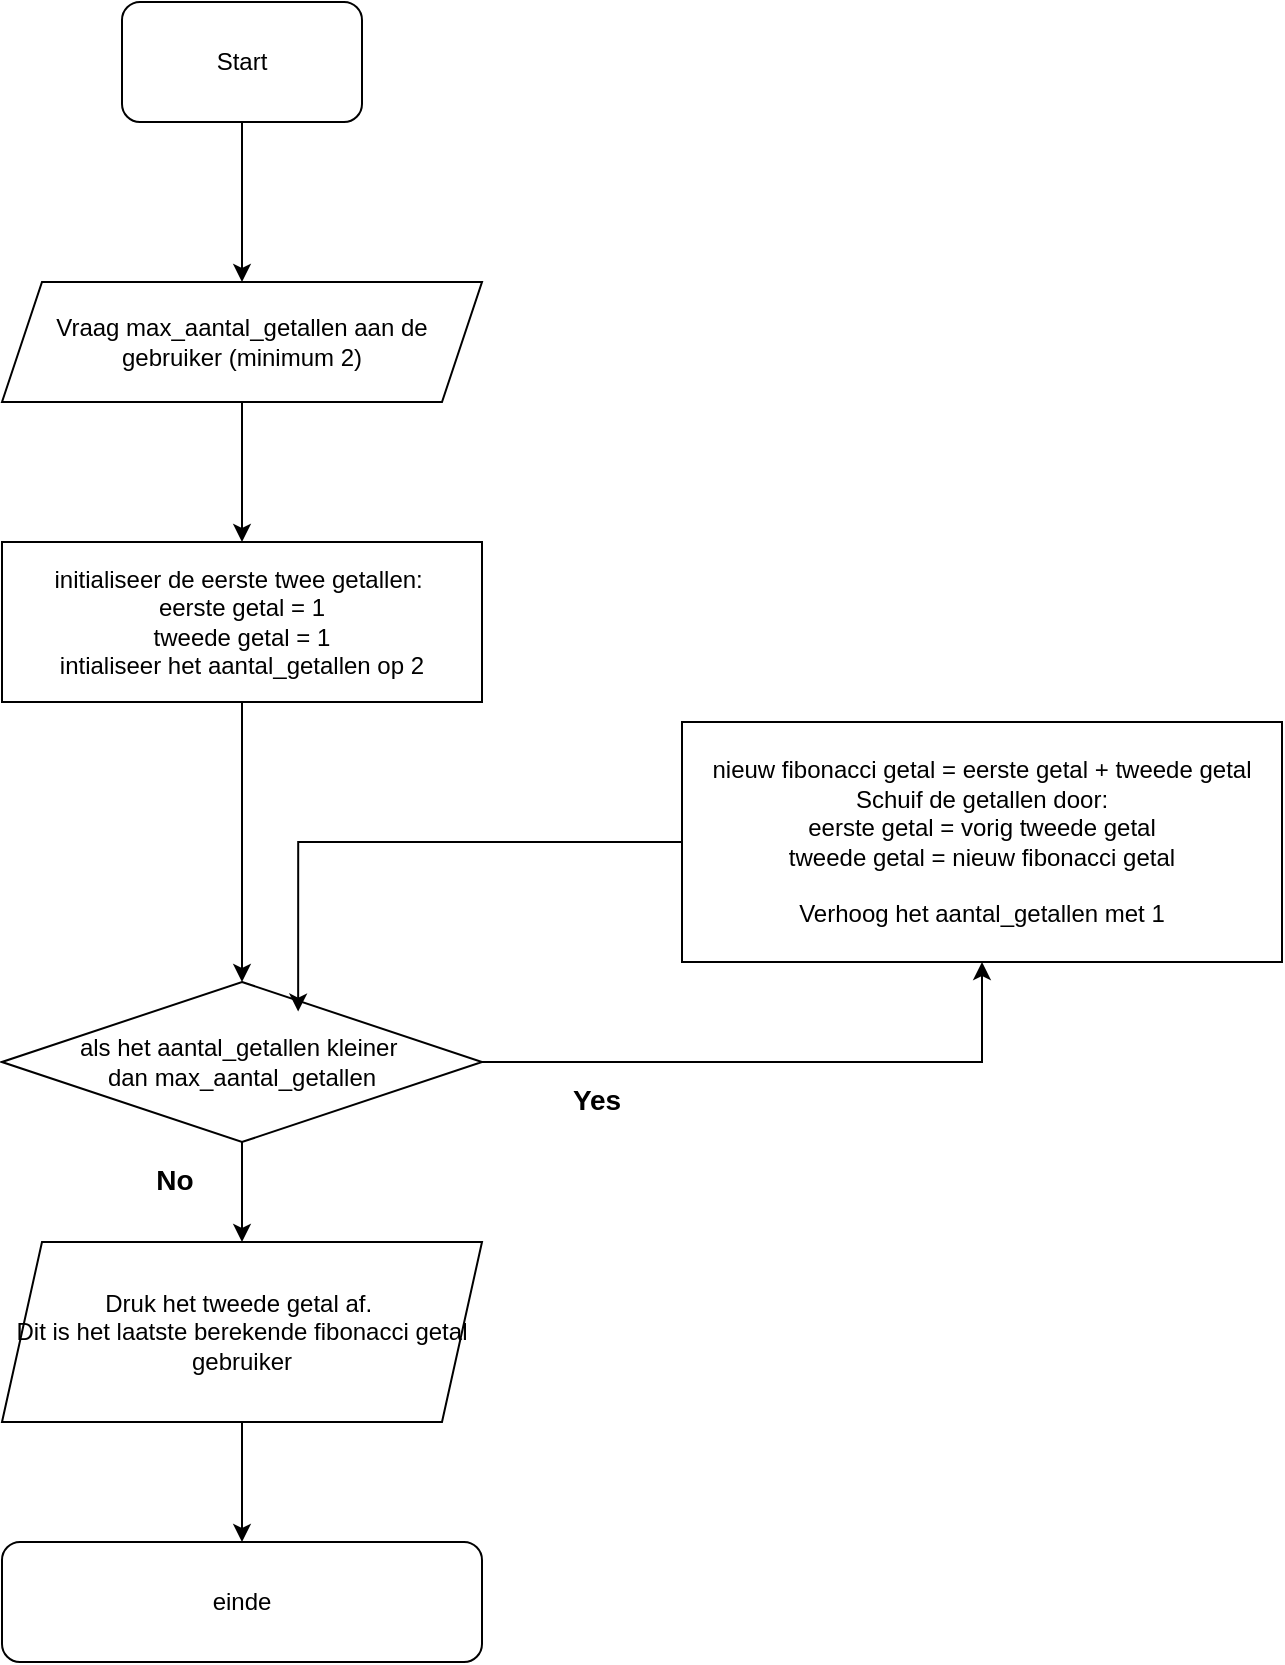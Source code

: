 <mxfile version="24.8.6">
  <diagram name="Page-1" id="wzXBaks2tttUDE-rddll">
    <mxGraphModel dx="1326" dy="1768" grid="1" gridSize="10" guides="1" tooltips="1" connect="1" arrows="1" fold="1" page="1" pageScale="1" pageWidth="850" pageHeight="1100" math="0" shadow="0">
      <root>
        <mxCell id="0" />
        <mxCell id="1" parent="0" />
        <mxCell id="lVM0PGsEVYaV1nGACYPw-10" value="" style="edgeStyle=orthogonalEdgeStyle;rounded=0;orthogonalLoop=1;jettySize=auto;html=1;" parent="1" source="lVM0PGsEVYaV1nGACYPw-1" target="lVM0PGsEVYaV1nGACYPw-2" edge="1">
          <mxGeometry relative="1" as="geometry" />
        </mxCell>
        <mxCell id="lVM0PGsEVYaV1nGACYPw-1" value="Start" style="rounded=1;whiteSpace=wrap;html=1;" parent="1" vertex="1">
          <mxGeometry x="240" y="-970" width="120" height="60" as="geometry" />
        </mxCell>
        <mxCell id="lVM0PGsEVYaV1nGACYPw-11" style="edgeStyle=orthogonalEdgeStyle;rounded=0;orthogonalLoop=1;jettySize=auto;html=1;entryX=0.5;entryY=0;entryDx=0;entryDy=0;" parent="1" source="lVM0PGsEVYaV1nGACYPw-2" target="lVM0PGsEVYaV1nGACYPw-3" edge="1">
          <mxGeometry relative="1" as="geometry" />
        </mxCell>
        <mxCell id="lVM0PGsEVYaV1nGACYPw-2" value="Vraag max_aantal_getallen aan de gebruiker (minimum 2)" style="shape=parallelogram;perimeter=parallelogramPerimeter;whiteSpace=wrap;html=1;fixedSize=1;" parent="1" vertex="1">
          <mxGeometry x="180" y="-830" width="240" height="60" as="geometry" />
        </mxCell>
        <mxCell id="lVM0PGsEVYaV1nGACYPw-15" value="" style="edgeStyle=orthogonalEdgeStyle;rounded=0;orthogonalLoop=1;jettySize=auto;html=1;" parent="1" source="lVM0PGsEVYaV1nGACYPw-4" target="lVM0PGsEVYaV1nGACYPw-12" edge="1">
          <mxGeometry relative="1" as="geometry" />
        </mxCell>
        <mxCell id="lVM0PGsEVYaV1nGACYPw-4" value="als het aantal_getallen kleiner&amp;nbsp;&lt;div&gt;dan&lt;span style=&quot;background-color: initial;&quot;&gt;&amp;nbsp;&lt;/span&gt;&lt;span style=&quot;background-color: initial;&quot;&gt;max_aantal_getallen&lt;/span&gt;&lt;/div&gt;" style="rhombus;whiteSpace=wrap;html=1;" parent="1" vertex="1">
          <mxGeometry x="180" y="-480" width="240" height="80" as="geometry" />
        </mxCell>
        <mxCell id="lVM0PGsEVYaV1nGACYPw-7" style="edgeStyle=orthogonalEdgeStyle;rounded=0;orthogonalLoop=1;jettySize=auto;html=1;" parent="1" source="lVM0PGsEVYaV1nGACYPw-3" target="lVM0PGsEVYaV1nGACYPw-4" edge="1">
          <mxGeometry relative="1" as="geometry">
            <Array as="points">
              <mxPoint x="300" y="-560" />
              <mxPoint x="300" y="-560" />
            </Array>
          </mxGeometry>
        </mxCell>
        <mxCell id="lVM0PGsEVYaV1nGACYPw-5" value="nieuw fibonacci getal = eerste getal + tweede getal&lt;div&gt;Schuif de getallen door:&lt;/div&gt;&lt;div&gt;eerste getal = vorig tweede getal&lt;/div&gt;&lt;div&gt;tweede getal = nieuw fibonacci getal&lt;/div&gt;&lt;div&gt;&lt;br&gt;&lt;/div&gt;&lt;div&gt;Verhoog het aantal_getallen met 1&lt;/div&gt;" style="rounded=0;whiteSpace=wrap;html=1;" parent="1" vertex="1">
          <mxGeometry x="520" y="-610" width="300" height="120" as="geometry" />
        </mxCell>
        <mxCell id="lVM0PGsEVYaV1nGACYPw-3" value="initialiseer de eerste twee getallen:&amp;nbsp;&lt;div&gt;eerste getal = 1&lt;/div&gt;&lt;div&gt;tweede getal = 1&lt;/div&gt;&lt;div&gt;intialiseer het aantal_getallen op&amp;nbsp;&lt;span style=&quot;background-color: initial;&quot;&gt;2&lt;/span&gt;&lt;/div&gt;" style="rounded=0;whiteSpace=wrap;html=1;" parent="1" vertex="1">
          <mxGeometry x="180" y="-700" width="240" height="80" as="geometry" />
        </mxCell>
        <mxCell id="lVM0PGsEVYaV1nGACYPw-9" style="edgeStyle=orthogonalEdgeStyle;rounded=0;orthogonalLoop=1;jettySize=auto;html=1;entryX=0.617;entryY=0.185;entryDx=0;entryDy=0;entryPerimeter=0;" parent="1" source="lVM0PGsEVYaV1nGACYPw-5" target="lVM0PGsEVYaV1nGACYPw-4" edge="1">
          <mxGeometry relative="1" as="geometry" />
        </mxCell>
        <mxCell id="lVM0PGsEVYaV1nGACYPw-14" value="" style="edgeStyle=orthogonalEdgeStyle;rounded=0;orthogonalLoop=1;jettySize=auto;html=1;" parent="1" source="lVM0PGsEVYaV1nGACYPw-12" target="lVM0PGsEVYaV1nGACYPw-13" edge="1">
          <mxGeometry relative="1" as="geometry" />
        </mxCell>
        <mxCell id="lVM0PGsEVYaV1nGACYPw-12" value="Druk het tweede getal af.&amp;nbsp;&lt;div&gt;Dit is het laatste berekende fibonacci getal gebruiker&lt;/div&gt;" style="shape=parallelogram;perimeter=parallelogramPerimeter;whiteSpace=wrap;html=1;fixedSize=1;" parent="1" vertex="1">
          <mxGeometry x="180" y="-350" width="240" height="90" as="geometry" />
        </mxCell>
        <mxCell id="lVM0PGsEVYaV1nGACYPw-13" value="einde" style="rounded=1;whiteSpace=wrap;html=1;" parent="1" vertex="1">
          <mxGeometry x="180" y="-200" width="240" height="60" as="geometry" />
        </mxCell>
        <mxCell id="u_4BYWfFrZE14Z3gQpRN-2" value="No" style="edgeLabel;html=1;align=center;verticalAlign=middle;resizable=0;points=[];fontStyle=1;fontSize=14;" vertex="1" connectable="0" parent="1">
          <mxGeometry x="430.0" y="-780.004" as="geometry">
            <mxPoint x="-164" y="399" as="offset" />
          </mxGeometry>
        </mxCell>
        <mxCell id="u_4BYWfFrZE14Z3gQpRN-3" value="Yes" style="edgeLabel;html=1;align=center;verticalAlign=middle;resizable=0;points=[];fontStyle=1;fontSize=14;" vertex="1" connectable="0" parent="1">
          <mxGeometry x="641.0" y="-820.004" as="geometry">
            <mxPoint x="-164" y="399" as="offset" />
          </mxGeometry>
        </mxCell>
        <mxCell id="u_4BYWfFrZE14Z3gQpRN-8" style="edgeStyle=orthogonalEdgeStyle;rounded=0;orthogonalLoop=1;jettySize=auto;html=1;exitX=1;exitY=0.5;exitDx=0;exitDy=0;entryX=0.5;entryY=1;entryDx=0;entryDy=0;" edge="1" parent="1" source="lVM0PGsEVYaV1nGACYPw-4" target="lVM0PGsEVYaV1nGACYPw-5">
          <mxGeometry relative="1" as="geometry">
            <mxPoint x="737" y="-410" as="sourcePoint" />
            <mxPoint x="650" y="-350" as="targetPoint" />
          </mxGeometry>
        </mxCell>
      </root>
    </mxGraphModel>
  </diagram>
</mxfile>
